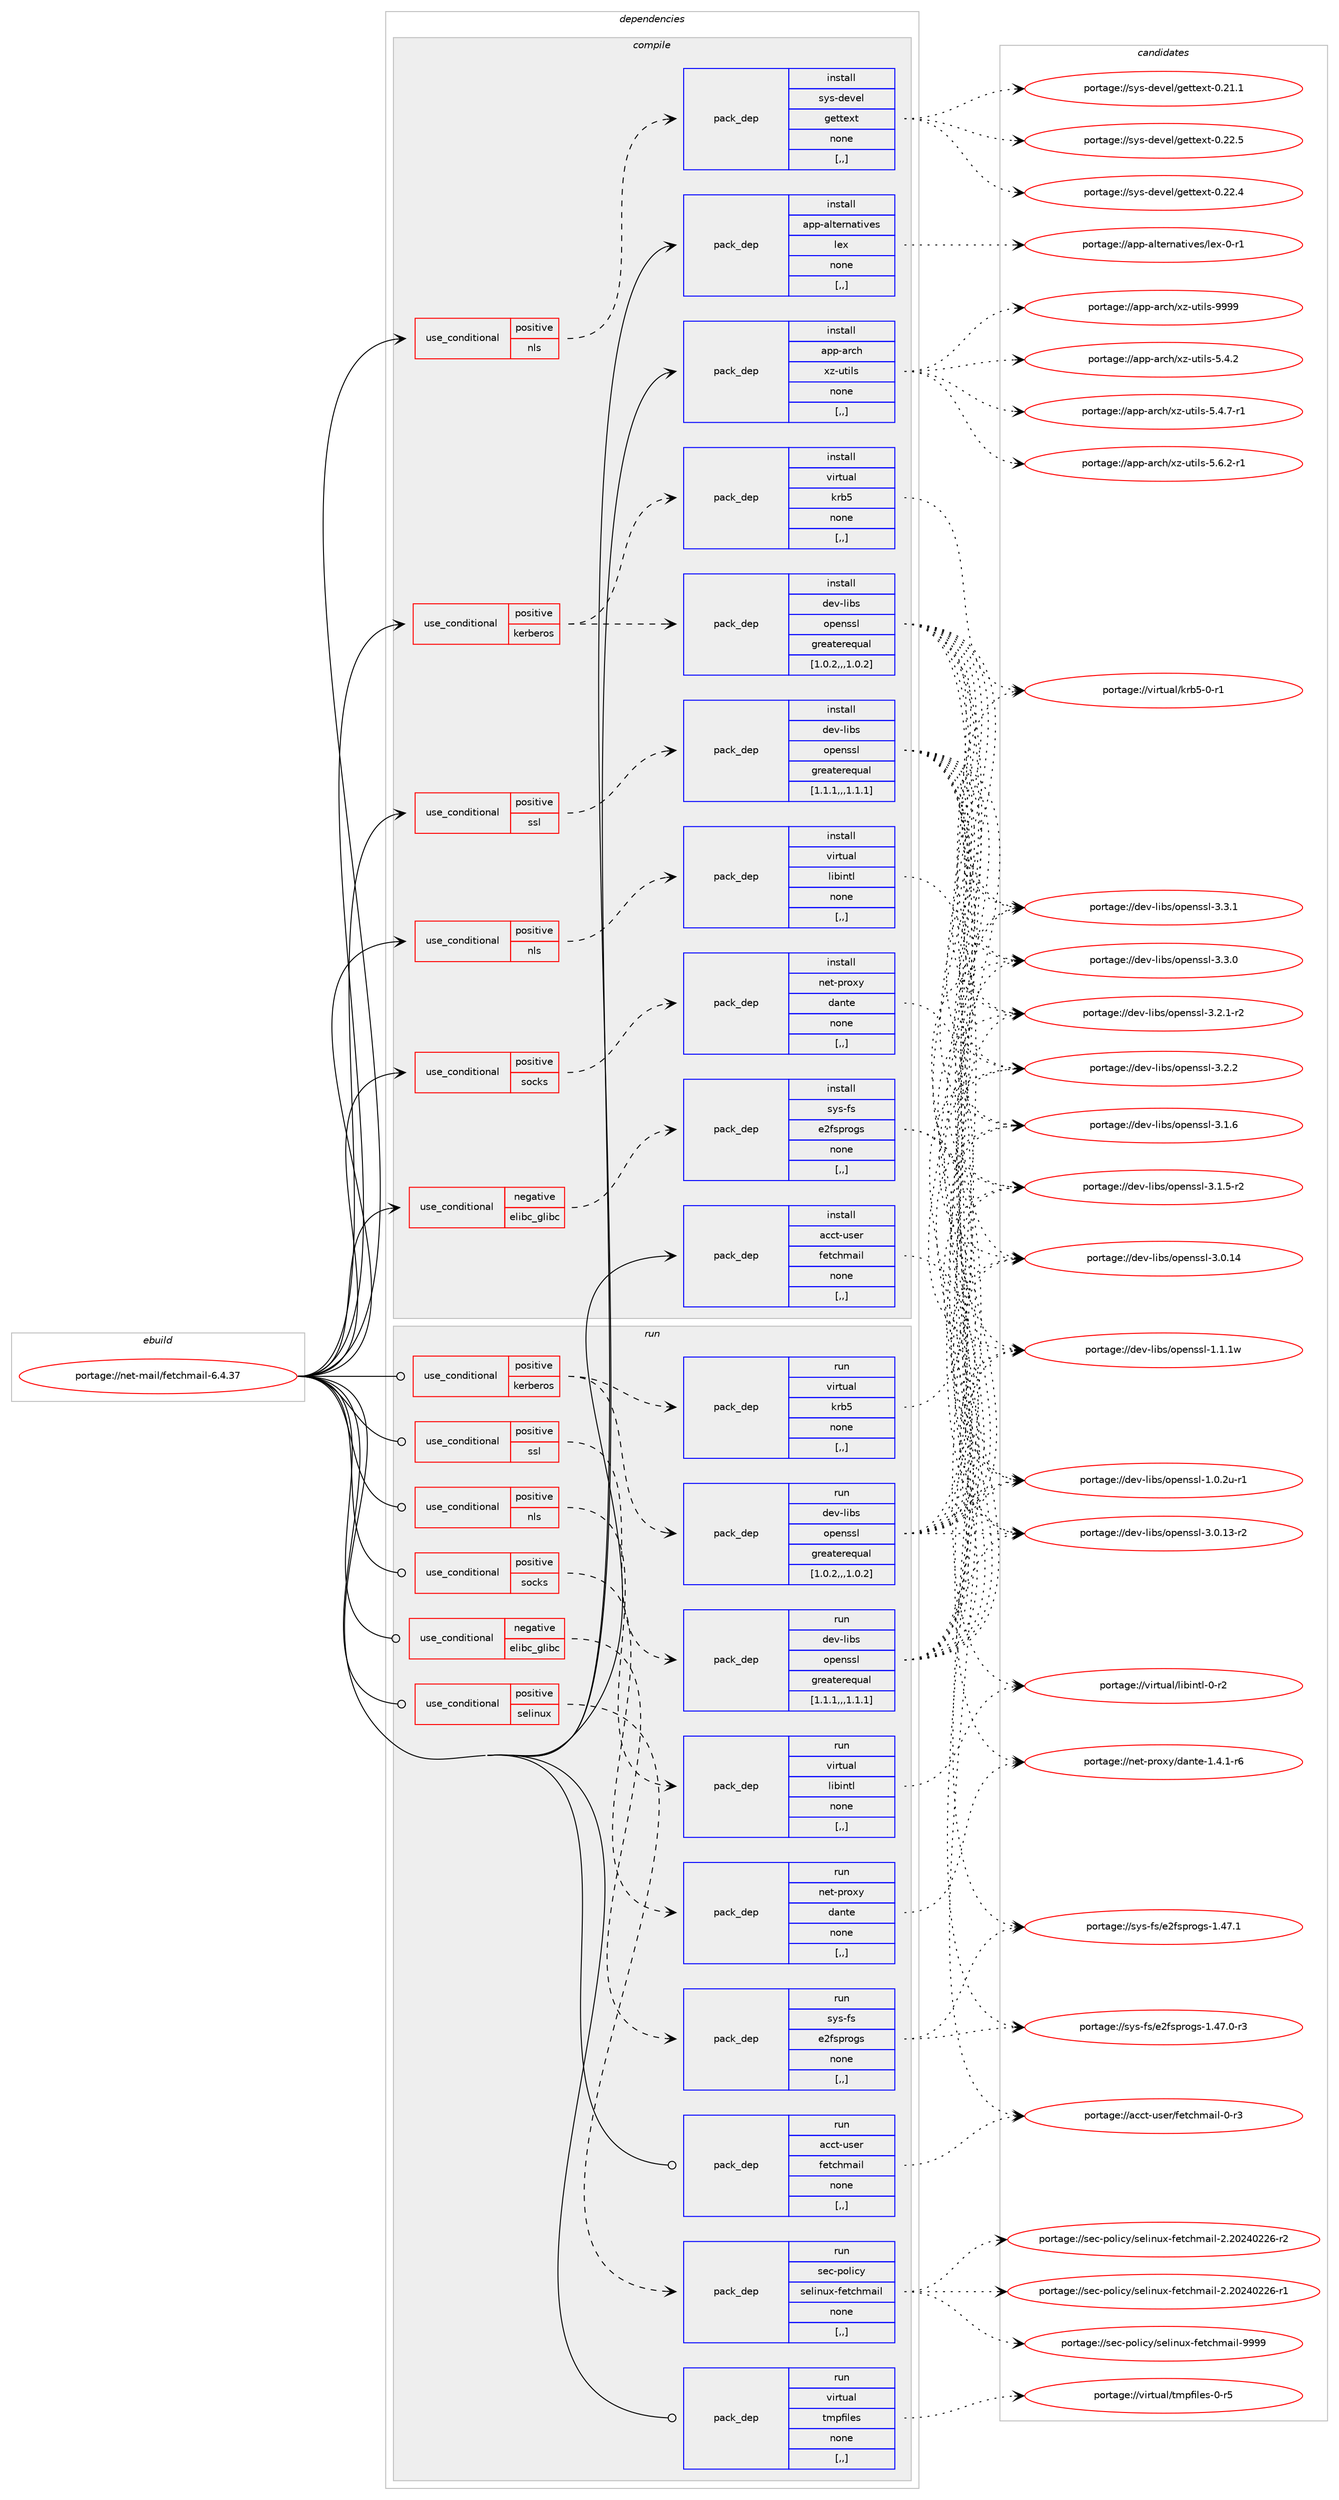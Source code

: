 digraph prolog {

# *************
# Graph options
# *************

newrank=true;
concentrate=true;
compound=true;
graph [rankdir=LR,fontname=Helvetica,fontsize=10,ranksep=1.5];#, ranksep=2.5, nodesep=0.2];
edge  [arrowhead=vee];
node  [fontname=Helvetica,fontsize=10];

# **********
# The ebuild
# **********

subgraph cluster_leftcol {
color=gray;
rank=same;
label=<<i>ebuild</i>>;
id [label="portage://net-mail/fetchmail-6.4.37", color=red, width=4, href="../net-mail/fetchmail-6.4.37.svg"];
}

# ****************
# The dependencies
# ****************

subgraph cluster_midcol {
color=gray;
label=<<i>dependencies</i>>;
subgraph cluster_compile {
fillcolor="#eeeeee";
style=filled;
label=<<i>compile</i>>;
subgraph cond94547 {
dependency361069 [label=<<TABLE BORDER="0" CELLBORDER="1" CELLSPACING="0" CELLPADDING="4"><TR><TD ROWSPAN="3" CELLPADDING="10">use_conditional</TD></TR><TR><TD>negative</TD></TR><TR><TD>elibc_glibc</TD></TR></TABLE>>, shape=none, color=red];
subgraph pack263861 {
dependency361070 [label=<<TABLE BORDER="0" CELLBORDER="1" CELLSPACING="0" CELLPADDING="4" WIDTH="220"><TR><TD ROWSPAN="6" CELLPADDING="30">pack_dep</TD></TR><TR><TD WIDTH="110">install</TD></TR><TR><TD>sys-fs</TD></TR><TR><TD>e2fsprogs</TD></TR><TR><TD>none</TD></TR><TR><TD>[,,]</TD></TR></TABLE>>, shape=none, color=blue];
}
dependency361069:e -> dependency361070:w [weight=20,style="dashed",arrowhead="vee"];
}
id:e -> dependency361069:w [weight=20,style="solid",arrowhead="vee"];
subgraph cond94548 {
dependency361071 [label=<<TABLE BORDER="0" CELLBORDER="1" CELLSPACING="0" CELLPADDING="4"><TR><TD ROWSPAN="3" CELLPADDING="10">use_conditional</TD></TR><TR><TD>positive</TD></TR><TR><TD>kerberos</TD></TR></TABLE>>, shape=none, color=red];
subgraph pack263862 {
dependency361072 [label=<<TABLE BORDER="0" CELLBORDER="1" CELLSPACING="0" CELLPADDING="4" WIDTH="220"><TR><TD ROWSPAN="6" CELLPADDING="30">pack_dep</TD></TR><TR><TD WIDTH="110">install</TD></TR><TR><TD>virtual</TD></TR><TR><TD>krb5</TD></TR><TR><TD>none</TD></TR><TR><TD>[,,]</TD></TR></TABLE>>, shape=none, color=blue];
}
dependency361071:e -> dependency361072:w [weight=20,style="dashed",arrowhead="vee"];
subgraph pack263863 {
dependency361073 [label=<<TABLE BORDER="0" CELLBORDER="1" CELLSPACING="0" CELLPADDING="4" WIDTH="220"><TR><TD ROWSPAN="6" CELLPADDING="30">pack_dep</TD></TR><TR><TD WIDTH="110">install</TD></TR><TR><TD>dev-libs</TD></TR><TR><TD>openssl</TD></TR><TR><TD>greaterequal</TD></TR><TR><TD>[1.0.2,,,1.0.2]</TD></TR></TABLE>>, shape=none, color=blue];
}
dependency361071:e -> dependency361073:w [weight=20,style="dashed",arrowhead="vee"];
}
id:e -> dependency361071:w [weight=20,style="solid",arrowhead="vee"];
subgraph cond94549 {
dependency361074 [label=<<TABLE BORDER="0" CELLBORDER="1" CELLSPACING="0" CELLPADDING="4"><TR><TD ROWSPAN="3" CELLPADDING="10">use_conditional</TD></TR><TR><TD>positive</TD></TR><TR><TD>nls</TD></TR></TABLE>>, shape=none, color=red];
subgraph pack263864 {
dependency361075 [label=<<TABLE BORDER="0" CELLBORDER="1" CELLSPACING="0" CELLPADDING="4" WIDTH="220"><TR><TD ROWSPAN="6" CELLPADDING="30">pack_dep</TD></TR><TR><TD WIDTH="110">install</TD></TR><TR><TD>sys-devel</TD></TR><TR><TD>gettext</TD></TR><TR><TD>none</TD></TR><TR><TD>[,,]</TD></TR></TABLE>>, shape=none, color=blue];
}
dependency361074:e -> dependency361075:w [weight=20,style="dashed",arrowhead="vee"];
}
id:e -> dependency361074:w [weight=20,style="solid",arrowhead="vee"];
subgraph cond94550 {
dependency361076 [label=<<TABLE BORDER="0" CELLBORDER="1" CELLSPACING="0" CELLPADDING="4"><TR><TD ROWSPAN="3" CELLPADDING="10">use_conditional</TD></TR><TR><TD>positive</TD></TR><TR><TD>nls</TD></TR></TABLE>>, shape=none, color=red];
subgraph pack263865 {
dependency361077 [label=<<TABLE BORDER="0" CELLBORDER="1" CELLSPACING="0" CELLPADDING="4" WIDTH="220"><TR><TD ROWSPAN="6" CELLPADDING="30">pack_dep</TD></TR><TR><TD WIDTH="110">install</TD></TR><TR><TD>virtual</TD></TR><TR><TD>libintl</TD></TR><TR><TD>none</TD></TR><TR><TD>[,,]</TD></TR></TABLE>>, shape=none, color=blue];
}
dependency361076:e -> dependency361077:w [weight=20,style="dashed",arrowhead="vee"];
}
id:e -> dependency361076:w [weight=20,style="solid",arrowhead="vee"];
subgraph cond94551 {
dependency361078 [label=<<TABLE BORDER="0" CELLBORDER="1" CELLSPACING="0" CELLPADDING="4"><TR><TD ROWSPAN="3" CELLPADDING="10">use_conditional</TD></TR><TR><TD>positive</TD></TR><TR><TD>socks</TD></TR></TABLE>>, shape=none, color=red];
subgraph pack263866 {
dependency361079 [label=<<TABLE BORDER="0" CELLBORDER="1" CELLSPACING="0" CELLPADDING="4" WIDTH="220"><TR><TD ROWSPAN="6" CELLPADDING="30">pack_dep</TD></TR><TR><TD WIDTH="110">install</TD></TR><TR><TD>net-proxy</TD></TR><TR><TD>dante</TD></TR><TR><TD>none</TD></TR><TR><TD>[,,]</TD></TR></TABLE>>, shape=none, color=blue];
}
dependency361078:e -> dependency361079:w [weight=20,style="dashed",arrowhead="vee"];
}
id:e -> dependency361078:w [weight=20,style="solid",arrowhead="vee"];
subgraph cond94552 {
dependency361080 [label=<<TABLE BORDER="0" CELLBORDER="1" CELLSPACING="0" CELLPADDING="4"><TR><TD ROWSPAN="3" CELLPADDING="10">use_conditional</TD></TR><TR><TD>positive</TD></TR><TR><TD>ssl</TD></TR></TABLE>>, shape=none, color=red];
subgraph pack263867 {
dependency361081 [label=<<TABLE BORDER="0" CELLBORDER="1" CELLSPACING="0" CELLPADDING="4" WIDTH="220"><TR><TD ROWSPAN="6" CELLPADDING="30">pack_dep</TD></TR><TR><TD WIDTH="110">install</TD></TR><TR><TD>dev-libs</TD></TR><TR><TD>openssl</TD></TR><TR><TD>greaterequal</TD></TR><TR><TD>[1.1.1,,,1.1.1]</TD></TR></TABLE>>, shape=none, color=blue];
}
dependency361080:e -> dependency361081:w [weight=20,style="dashed",arrowhead="vee"];
}
id:e -> dependency361080:w [weight=20,style="solid",arrowhead="vee"];
subgraph pack263868 {
dependency361082 [label=<<TABLE BORDER="0" CELLBORDER="1" CELLSPACING="0" CELLPADDING="4" WIDTH="220"><TR><TD ROWSPAN="6" CELLPADDING="30">pack_dep</TD></TR><TR><TD WIDTH="110">install</TD></TR><TR><TD>acct-user</TD></TR><TR><TD>fetchmail</TD></TR><TR><TD>none</TD></TR><TR><TD>[,,]</TD></TR></TABLE>>, shape=none, color=blue];
}
id:e -> dependency361082:w [weight=20,style="solid",arrowhead="vee"];
subgraph pack263869 {
dependency361083 [label=<<TABLE BORDER="0" CELLBORDER="1" CELLSPACING="0" CELLPADDING="4" WIDTH="220"><TR><TD ROWSPAN="6" CELLPADDING="30">pack_dep</TD></TR><TR><TD WIDTH="110">install</TD></TR><TR><TD>app-alternatives</TD></TR><TR><TD>lex</TD></TR><TR><TD>none</TD></TR><TR><TD>[,,]</TD></TR></TABLE>>, shape=none, color=blue];
}
id:e -> dependency361083:w [weight=20,style="solid",arrowhead="vee"];
subgraph pack263870 {
dependency361084 [label=<<TABLE BORDER="0" CELLBORDER="1" CELLSPACING="0" CELLPADDING="4" WIDTH="220"><TR><TD ROWSPAN="6" CELLPADDING="30">pack_dep</TD></TR><TR><TD WIDTH="110">install</TD></TR><TR><TD>app-arch</TD></TR><TR><TD>xz-utils</TD></TR><TR><TD>none</TD></TR><TR><TD>[,,]</TD></TR></TABLE>>, shape=none, color=blue];
}
id:e -> dependency361084:w [weight=20,style="solid",arrowhead="vee"];
}
subgraph cluster_compileandrun {
fillcolor="#eeeeee";
style=filled;
label=<<i>compile and run</i>>;
}
subgraph cluster_run {
fillcolor="#eeeeee";
style=filled;
label=<<i>run</i>>;
subgraph cond94553 {
dependency361085 [label=<<TABLE BORDER="0" CELLBORDER="1" CELLSPACING="0" CELLPADDING="4"><TR><TD ROWSPAN="3" CELLPADDING="10">use_conditional</TD></TR><TR><TD>negative</TD></TR><TR><TD>elibc_glibc</TD></TR></TABLE>>, shape=none, color=red];
subgraph pack263871 {
dependency361086 [label=<<TABLE BORDER="0" CELLBORDER="1" CELLSPACING="0" CELLPADDING="4" WIDTH="220"><TR><TD ROWSPAN="6" CELLPADDING="30">pack_dep</TD></TR><TR><TD WIDTH="110">run</TD></TR><TR><TD>sys-fs</TD></TR><TR><TD>e2fsprogs</TD></TR><TR><TD>none</TD></TR><TR><TD>[,,]</TD></TR></TABLE>>, shape=none, color=blue];
}
dependency361085:e -> dependency361086:w [weight=20,style="dashed",arrowhead="vee"];
}
id:e -> dependency361085:w [weight=20,style="solid",arrowhead="odot"];
subgraph cond94554 {
dependency361087 [label=<<TABLE BORDER="0" CELLBORDER="1" CELLSPACING="0" CELLPADDING="4"><TR><TD ROWSPAN="3" CELLPADDING="10">use_conditional</TD></TR><TR><TD>positive</TD></TR><TR><TD>kerberos</TD></TR></TABLE>>, shape=none, color=red];
subgraph pack263872 {
dependency361088 [label=<<TABLE BORDER="0" CELLBORDER="1" CELLSPACING="0" CELLPADDING="4" WIDTH="220"><TR><TD ROWSPAN="6" CELLPADDING="30">pack_dep</TD></TR><TR><TD WIDTH="110">run</TD></TR><TR><TD>virtual</TD></TR><TR><TD>krb5</TD></TR><TR><TD>none</TD></TR><TR><TD>[,,]</TD></TR></TABLE>>, shape=none, color=blue];
}
dependency361087:e -> dependency361088:w [weight=20,style="dashed",arrowhead="vee"];
subgraph pack263873 {
dependency361089 [label=<<TABLE BORDER="0" CELLBORDER="1" CELLSPACING="0" CELLPADDING="4" WIDTH="220"><TR><TD ROWSPAN="6" CELLPADDING="30">pack_dep</TD></TR><TR><TD WIDTH="110">run</TD></TR><TR><TD>dev-libs</TD></TR><TR><TD>openssl</TD></TR><TR><TD>greaterequal</TD></TR><TR><TD>[1.0.2,,,1.0.2]</TD></TR></TABLE>>, shape=none, color=blue];
}
dependency361087:e -> dependency361089:w [weight=20,style="dashed",arrowhead="vee"];
}
id:e -> dependency361087:w [weight=20,style="solid",arrowhead="odot"];
subgraph cond94555 {
dependency361090 [label=<<TABLE BORDER="0" CELLBORDER="1" CELLSPACING="0" CELLPADDING="4"><TR><TD ROWSPAN="3" CELLPADDING="10">use_conditional</TD></TR><TR><TD>positive</TD></TR><TR><TD>nls</TD></TR></TABLE>>, shape=none, color=red];
subgraph pack263874 {
dependency361091 [label=<<TABLE BORDER="0" CELLBORDER="1" CELLSPACING="0" CELLPADDING="4" WIDTH="220"><TR><TD ROWSPAN="6" CELLPADDING="30">pack_dep</TD></TR><TR><TD WIDTH="110">run</TD></TR><TR><TD>virtual</TD></TR><TR><TD>libintl</TD></TR><TR><TD>none</TD></TR><TR><TD>[,,]</TD></TR></TABLE>>, shape=none, color=blue];
}
dependency361090:e -> dependency361091:w [weight=20,style="dashed",arrowhead="vee"];
}
id:e -> dependency361090:w [weight=20,style="solid",arrowhead="odot"];
subgraph cond94556 {
dependency361092 [label=<<TABLE BORDER="0" CELLBORDER="1" CELLSPACING="0" CELLPADDING="4"><TR><TD ROWSPAN="3" CELLPADDING="10">use_conditional</TD></TR><TR><TD>positive</TD></TR><TR><TD>selinux</TD></TR></TABLE>>, shape=none, color=red];
subgraph pack263875 {
dependency361093 [label=<<TABLE BORDER="0" CELLBORDER="1" CELLSPACING="0" CELLPADDING="4" WIDTH="220"><TR><TD ROWSPAN="6" CELLPADDING="30">pack_dep</TD></TR><TR><TD WIDTH="110">run</TD></TR><TR><TD>sec-policy</TD></TR><TR><TD>selinux-fetchmail</TD></TR><TR><TD>none</TD></TR><TR><TD>[,,]</TD></TR></TABLE>>, shape=none, color=blue];
}
dependency361092:e -> dependency361093:w [weight=20,style="dashed",arrowhead="vee"];
}
id:e -> dependency361092:w [weight=20,style="solid",arrowhead="odot"];
subgraph cond94557 {
dependency361094 [label=<<TABLE BORDER="0" CELLBORDER="1" CELLSPACING="0" CELLPADDING="4"><TR><TD ROWSPAN="3" CELLPADDING="10">use_conditional</TD></TR><TR><TD>positive</TD></TR><TR><TD>socks</TD></TR></TABLE>>, shape=none, color=red];
subgraph pack263876 {
dependency361095 [label=<<TABLE BORDER="0" CELLBORDER="1" CELLSPACING="0" CELLPADDING="4" WIDTH="220"><TR><TD ROWSPAN="6" CELLPADDING="30">pack_dep</TD></TR><TR><TD WIDTH="110">run</TD></TR><TR><TD>net-proxy</TD></TR><TR><TD>dante</TD></TR><TR><TD>none</TD></TR><TR><TD>[,,]</TD></TR></TABLE>>, shape=none, color=blue];
}
dependency361094:e -> dependency361095:w [weight=20,style="dashed",arrowhead="vee"];
}
id:e -> dependency361094:w [weight=20,style="solid",arrowhead="odot"];
subgraph cond94558 {
dependency361096 [label=<<TABLE BORDER="0" CELLBORDER="1" CELLSPACING="0" CELLPADDING="4"><TR><TD ROWSPAN="3" CELLPADDING="10">use_conditional</TD></TR><TR><TD>positive</TD></TR><TR><TD>ssl</TD></TR></TABLE>>, shape=none, color=red];
subgraph pack263877 {
dependency361097 [label=<<TABLE BORDER="0" CELLBORDER="1" CELLSPACING="0" CELLPADDING="4" WIDTH="220"><TR><TD ROWSPAN="6" CELLPADDING="30">pack_dep</TD></TR><TR><TD WIDTH="110">run</TD></TR><TR><TD>dev-libs</TD></TR><TR><TD>openssl</TD></TR><TR><TD>greaterequal</TD></TR><TR><TD>[1.1.1,,,1.1.1]</TD></TR></TABLE>>, shape=none, color=blue];
}
dependency361096:e -> dependency361097:w [weight=20,style="dashed",arrowhead="vee"];
}
id:e -> dependency361096:w [weight=20,style="solid",arrowhead="odot"];
subgraph pack263878 {
dependency361098 [label=<<TABLE BORDER="0" CELLBORDER="1" CELLSPACING="0" CELLPADDING="4" WIDTH="220"><TR><TD ROWSPAN="6" CELLPADDING="30">pack_dep</TD></TR><TR><TD WIDTH="110">run</TD></TR><TR><TD>acct-user</TD></TR><TR><TD>fetchmail</TD></TR><TR><TD>none</TD></TR><TR><TD>[,,]</TD></TR></TABLE>>, shape=none, color=blue];
}
id:e -> dependency361098:w [weight=20,style="solid",arrowhead="odot"];
subgraph pack263879 {
dependency361099 [label=<<TABLE BORDER="0" CELLBORDER="1" CELLSPACING="0" CELLPADDING="4" WIDTH="220"><TR><TD ROWSPAN="6" CELLPADDING="30">pack_dep</TD></TR><TR><TD WIDTH="110">run</TD></TR><TR><TD>virtual</TD></TR><TR><TD>tmpfiles</TD></TR><TR><TD>none</TD></TR><TR><TD>[,,]</TD></TR></TABLE>>, shape=none, color=blue];
}
id:e -> dependency361099:w [weight=20,style="solid",arrowhead="odot"];
}
}

# **************
# The candidates
# **************

subgraph cluster_choices {
rank=same;
color=gray;
label=<<i>candidates</i>>;

subgraph choice263861 {
color=black;
nodesep=1;
choice11512111545102115471015010211511211411110311545494652554649 [label="portage://sys-fs/e2fsprogs-1.47.1", color=red, width=4,href="../sys-fs/e2fsprogs-1.47.1.svg"];
choice115121115451021154710150102115112114111103115454946525546484511451 [label="portage://sys-fs/e2fsprogs-1.47.0-r3", color=red, width=4,href="../sys-fs/e2fsprogs-1.47.0-r3.svg"];
dependency361070:e -> choice11512111545102115471015010211511211411110311545494652554649:w [style=dotted,weight="100"];
dependency361070:e -> choice115121115451021154710150102115112114111103115454946525546484511451:w [style=dotted,weight="100"];
}
subgraph choice263862 {
color=black;
nodesep=1;
choice1181051141161179710847107114985345484511449 [label="portage://virtual/krb5-0-r1", color=red, width=4,href="../virtual/krb5-0-r1.svg"];
dependency361072:e -> choice1181051141161179710847107114985345484511449:w [style=dotted,weight="100"];
}
subgraph choice263863 {
color=black;
nodesep=1;
choice100101118451081059811547111112101110115115108455146514649 [label="portage://dev-libs/openssl-3.3.1", color=red, width=4,href="../dev-libs/openssl-3.3.1.svg"];
choice100101118451081059811547111112101110115115108455146514648 [label="portage://dev-libs/openssl-3.3.0", color=red, width=4,href="../dev-libs/openssl-3.3.0.svg"];
choice100101118451081059811547111112101110115115108455146504650 [label="portage://dev-libs/openssl-3.2.2", color=red, width=4,href="../dev-libs/openssl-3.2.2.svg"];
choice1001011184510810598115471111121011101151151084551465046494511450 [label="portage://dev-libs/openssl-3.2.1-r2", color=red, width=4,href="../dev-libs/openssl-3.2.1-r2.svg"];
choice100101118451081059811547111112101110115115108455146494654 [label="portage://dev-libs/openssl-3.1.6", color=red, width=4,href="../dev-libs/openssl-3.1.6.svg"];
choice1001011184510810598115471111121011101151151084551464946534511450 [label="portage://dev-libs/openssl-3.1.5-r2", color=red, width=4,href="../dev-libs/openssl-3.1.5-r2.svg"];
choice10010111845108105981154711111210111011511510845514648464952 [label="portage://dev-libs/openssl-3.0.14", color=red, width=4,href="../dev-libs/openssl-3.0.14.svg"];
choice100101118451081059811547111112101110115115108455146484649514511450 [label="portage://dev-libs/openssl-3.0.13-r2", color=red, width=4,href="../dev-libs/openssl-3.0.13-r2.svg"];
choice100101118451081059811547111112101110115115108454946494649119 [label="portage://dev-libs/openssl-1.1.1w", color=red, width=4,href="../dev-libs/openssl-1.1.1w.svg"];
choice1001011184510810598115471111121011101151151084549464846501174511449 [label="portage://dev-libs/openssl-1.0.2u-r1", color=red, width=4,href="../dev-libs/openssl-1.0.2u-r1.svg"];
dependency361073:e -> choice100101118451081059811547111112101110115115108455146514649:w [style=dotted,weight="100"];
dependency361073:e -> choice100101118451081059811547111112101110115115108455146514648:w [style=dotted,weight="100"];
dependency361073:e -> choice100101118451081059811547111112101110115115108455146504650:w [style=dotted,weight="100"];
dependency361073:e -> choice1001011184510810598115471111121011101151151084551465046494511450:w [style=dotted,weight="100"];
dependency361073:e -> choice100101118451081059811547111112101110115115108455146494654:w [style=dotted,weight="100"];
dependency361073:e -> choice1001011184510810598115471111121011101151151084551464946534511450:w [style=dotted,weight="100"];
dependency361073:e -> choice10010111845108105981154711111210111011511510845514648464952:w [style=dotted,weight="100"];
dependency361073:e -> choice100101118451081059811547111112101110115115108455146484649514511450:w [style=dotted,weight="100"];
dependency361073:e -> choice100101118451081059811547111112101110115115108454946494649119:w [style=dotted,weight="100"];
dependency361073:e -> choice1001011184510810598115471111121011101151151084549464846501174511449:w [style=dotted,weight="100"];
}
subgraph choice263864 {
color=black;
nodesep=1;
choice115121115451001011181011084710310111611610112011645484650504653 [label="portage://sys-devel/gettext-0.22.5", color=red, width=4,href="../sys-devel/gettext-0.22.5.svg"];
choice115121115451001011181011084710310111611610112011645484650504652 [label="portage://sys-devel/gettext-0.22.4", color=red, width=4,href="../sys-devel/gettext-0.22.4.svg"];
choice115121115451001011181011084710310111611610112011645484650494649 [label="portage://sys-devel/gettext-0.21.1", color=red, width=4,href="../sys-devel/gettext-0.21.1.svg"];
dependency361075:e -> choice115121115451001011181011084710310111611610112011645484650504653:w [style=dotted,weight="100"];
dependency361075:e -> choice115121115451001011181011084710310111611610112011645484650504652:w [style=dotted,weight="100"];
dependency361075:e -> choice115121115451001011181011084710310111611610112011645484650494649:w [style=dotted,weight="100"];
}
subgraph choice263865 {
color=black;
nodesep=1;
choice11810511411611797108471081059810511011610845484511450 [label="portage://virtual/libintl-0-r2", color=red, width=4,href="../virtual/libintl-0-r2.svg"];
dependency361077:e -> choice11810511411611797108471081059810511011610845484511450:w [style=dotted,weight="100"];
}
subgraph choice263866 {
color=black;
nodesep=1;
choice1101011164511211411112012147100971101161014549465246494511454 [label="portage://net-proxy/dante-1.4.1-r6", color=red, width=4,href="../net-proxy/dante-1.4.1-r6.svg"];
dependency361079:e -> choice1101011164511211411112012147100971101161014549465246494511454:w [style=dotted,weight="100"];
}
subgraph choice263867 {
color=black;
nodesep=1;
choice100101118451081059811547111112101110115115108455146514649 [label="portage://dev-libs/openssl-3.3.1", color=red, width=4,href="../dev-libs/openssl-3.3.1.svg"];
choice100101118451081059811547111112101110115115108455146514648 [label="portage://dev-libs/openssl-3.3.0", color=red, width=4,href="../dev-libs/openssl-3.3.0.svg"];
choice100101118451081059811547111112101110115115108455146504650 [label="portage://dev-libs/openssl-3.2.2", color=red, width=4,href="../dev-libs/openssl-3.2.2.svg"];
choice1001011184510810598115471111121011101151151084551465046494511450 [label="portage://dev-libs/openssl-3.2.1-r2", color=red, width=4,href="../dev-libs/openssl-3.2.1-r2.svg"];
choice100101118451081059811547111112101110115115108455146494654 [label="portage://dev-libs/openssl-3.1.6", color=red, width=4,href="../dev-libs/openssl-3.1.6.svg"];
choice1001011184510810598115471111121011101151151084551464946534511450 [label="portage://dev-libs/openssl-3.1.5-r2", color=red, width=4,href="../dev-libs/openssl-3.1.5-r2.svg"];
choice10010111845108105981154711111210111011511510845514648464952 [label="portage://dev-libs/openssl-3.0.14", color=red, width=4,href="../dev-libs/openssl-3.0.14.svg"];
choice100101118451081059811547111112101110115115108455146484649514511450 [label="portage://dev-libs/openssl-3.0.13-r2", color=red, width=4,href="../dev-libs/openssl-3.0.13-r2.svg"];
choice100101118451081059811547111112101110115115108454946494649119 [label="portage://dev-libs/openssl-1.1.1w", color=red, width=4,href="../dev-libs/openssl-1.1.1w.svg"];
choice1001011184510810598115471111121011101151151084549464846501174511449 [label="portage://dev-libs/openssl-1.0.2u-r1", color=red, width=4,href="../dev-libs/openssl-1.0.2u-r1.svg"];
dependency361081:e -> choice100101118451081059811547111112101110115115108455146514649:w [style=dotted,weight="100"];
dependency361081:e -> choice100101118451081059811547111112101110115115108455146514648:w [style=dotted,weight="100"];
dependency361081:e -> choice100101118451081059811547111112101110115115108455146504650:w [style=dotted,weight="100"];
dependency361081:e -> choice1001011184510810598115471111121011101151151084551465046494511450:w [style=dotted,weight="100"];
dependency361081:e -> choice100101118451081059811547111112101110115115108455146494654:w [style=dotted,weight="100"];
dependency361081:e -> choice1001011184510810598115471111121011101151151084551464946534511450:w [style=dotted,weight="100"];
dependency361081:e -> choice10010111845108105981154711111210111011511510845514648464952:w [style=dotted,weight="100"];
dependency361081:e -> choice100101118451081059811547111112101110115115108455146484649514511450:w [style=dotted,weight="100"];
dependency361081:e -> choice100101118451081059811547111112101110115115108454946494649119:w [style=dotted,weight="100"];
dependency361081:e -> choice1001011184510810598115471111121011101151151084549464846501174511449:w [style=dotted,weight="100"];
}
subgraph choice263868 {
color=black;
nodesep=1;
choice9799991164511711510111447102101116991041099710510845484511451 [label="portage://acct-user/fetchmail-0-r3", color=red, width=4,href="../acct-user/fetchmail-0-r3.svg"];
dependency361082:e -> choice9799991164511711510111447102101116991041099710510845484511451:w [style=dotted,weight="100"];
}
subgraph choice263869 {
color=black;
nodesep=1;
choice971121124597108116101114110971161051181011154710810112045484511449 [label="portage://app-alternatives/lex-0-r1", color=red, width=4,href="../app-alternatives/lex-0-r1.svg"];
dependency361083:e -> choice971121124597108116101114110971161051181011154710810112045484511449:w [style=dotted,weight="100"];
}
subgraph choice263870 {
color=black;
nodesep=1;
choice9711211245971149910447120122451171161051081154557575757 [label="portage://app-arch/xz-utils-9999", color=red, width=4,href="../app-arch/xz-utils-9999.svg"];
choice9711211245971149910447120122451171161051081154553465446504511449 [label="portage://app-arch/xz-utils-5.6.2-r1", color=red, width=4,href="../app-arch/xz-utils-5.6.2-r1.svg"];
choice9711211245971149910447120122451171161051081154553465246554511449 [label="portage://app-arch/xz-utils-5.4.7-r1", color=red, width=4,href="../app-arch/xz-utils-5.4.7-r1.svg"];
choice971121124597114991044712012245117116105108115455346524650 [label="portage://app-arch/xz-utils-5.4.2", color=red, width=4,href="../app-arch/xz-utils-5.4.2.svg"];
dependency361084:e -> choice9711211245971149910447120122451171161051081154557575757:w [style=dotted,weight="100"];
dependency361084:e -> choice9711211245971149910447120122451171161051081154553465446504511449:w [style=dotted,weight="100"];
dependency361084:e -> choice9711211245971149910447120122451171161051081154553465246554511449:w [style=dotted,weight="100"];
dependency361084:e -> choice971121124597114991044712012245117116105108115455346524650:w [style=dotted,weight="100"];
}
subgraph choice263871 {
color=black;
nodesep=1;
choice11512111545102115471015010211511211411110311545494652554649 [label="portage://sys-fs/e2fsprogs-1.47.1", color=red, width=4,href="../sys-fs/e2fsprogs-1.47.1.svg"];
choice115121115451021154710150102115112114111103115454946525546484511451 [label="portage://sys-fs/e2fsprogs-1.47.0-r3", color=red, width=4,href="../sys-fs/e2fsprogs-1.47.0-r3.svg"];
dependency361086:e -> choice11512111545102115471015010211511211411110311545494652554649:w [style=dotted,weight="100"];
dependency361086:e -> choice115121115451021154710150102115112114111103115454946525546484511451:w [style=dotted,weight="100"];
}
subgraph choice263872 {
color=black;
nodesep=1;
choice1181051141161179710847107114985345484511449 [label="portage://virtual/krb5-0-r1", color=red, width=4,href="../virtual/krb5-0-r1.svg"];
dependency361088:e -> choice1181051141161179710847107114985345484511449:w [style=dotted,weight="100"];
}
subgraph choice263873 {
color=black;
nodesep=1;
choice100101118451081059811547111112101110115115108455146514649 [label="portage://dev-libs/openssl-3.3.1", color=red, width=4,href="../dev-libs/openssl-3.3.1.svg"];
choice100101118451081059811547111112101110115115108455146514648 [label="portage://dev-libs/openssl-3.3.0", color=red, width=4,href="../dev-libs/openssl-3.3.0.svg"];
choice100101118451081059811547111112101110115115108455146504650 [label="portage://dev-libs/openssl-3.2.2", color=red, width=4,href="../dev-libs/openssl-3.2.2.svg"];
choice1001011184510810598115471111121011101151151084551465046494511450 [label="portage://dev-libs/openssl-3.2.1-r2", color=red, width=4,href="../dev-libs/openssl-3.2.1-r2.svg"];
choice100101118451081059811547111112101110115115108455146494654 [label="portage://dev-libs/openssl-3.1.6", color=red, width=4,href="../dev-libs/openssl-3.1.6.svg"];
choice1001011184510810598115471111121011101151151084551464946534511450 [label="portage://dev-libs/openssl-3.1.5-r2", color=red, width=4,href="../dev-libs/openssl-3.1.5-r2.svg"];
choice10010111845108105981154711111210111011511510845514648464952 [label="portage://dev-libs/openssl-3.0.14", color=red, width=4,href="../dev-libs/openssl-3.0.14.svg"];
choice100101118451081059811547111112101110115115108455146484649514511450 [label="portage://dev-libs/openssl-3.0.13-r2", color=red, width=4,href="../dev-libs/openssl-3.0.13-r2.svg"];
choice100101118451081059811547111112101110115115108454946494649119 [label="portage://dev-libs/openssl-1.1.1w", color=red, width=4,href="../dev-libs/openssl-1.1.1w.svg"];
choice1001011184510810598115471111121011101151151084549464846501174511449 [label="portage://dev-libs/openssl-1.0.2u-r1", color=red, width=4,href="../dev-libs/openssl-1.0.2u-r1.svg"];
dependency361089:e -> choice100101118451081059811547111112101110115115108455146514649:w [style=dotted,weight="100"];
dependency361089:e -> choice100101118451081059811547111112101110115115108455146514648:w [style=dotted,weight="100"];
dependency361089:e -> choice100101118451081059811547111112101110115115108455146504650:w [style=dotted,weight="100"];
dependency361089:e -> choice1001011184510810598115471111121011101151151084551465046494511450:w [style=dotted,weight="100"];
dependency361089:e -> choice100101118451081059811547111112101110115115108455146494654:w [style=dotted,weight="100"];
dependency361089:e -> choice1001011184510810598115471111121011101151151084551464946534511450:w [style=dotted,weight="100"];
dependency361089:e -> choice10010111845108105981154711111210111011511510845514648464952:w [style=dotted,weight="100"];
dependency361089:e -> choice100101118451081059811547111112101110115115108455146484649514511450:w [style=dotted,weight="100"];
dependency361089:e -> choice100101118451081059811547111112101110115115108454946494649119:w [style=dotted,weight="100"];
dependency361089:e -> choice1001011184510810598115471111121011101151151084549464846501174511449:w [style=dotted,weight="100"];
}
subgraph choice263874 {
color=black;
nodesep=1;
choice11810511411611797108471081059810511011610845484511450 [label="portage://virtual/libintl-0-r2", color=red, width=4,href="../virtual/libintl-0-r2.svg"];
dependency361091:e -> choice11810511411611797108471081059810511011610845484511450:w [style=dotted,weight="100"];
}
subgraph choice263875 {
color=black;
nodesep=1;
choice115101994511211110810599121471151011081051101171204510210111699104109971051084557575757 [label="portage://sec-policy/selinux-fetchmail-9999", color=red, width=4,href="../sec-policy/selinux-fetchmail-9999.svg"];
choice1151019945112111108105991214711510110810511011712045102101116991041099710510845504650485052485050544511450 [label="portage://sec-policy/selinux-fetchmail-2.20240226-r2", color=red, width=4,href="../sec-policy/selinux-fetchmail-2.20240226-r2.svg"];
choice1151019945112111108105991214711510110810511011712045102101116991041099710510845504650485052485050544511449 [label="portage://sec-policy/selinux-fetchmail-2.20240226-r1", color=red, width=4,href="../sec-policy/selinux-fetchmail-2.20240226-r1.svg"];
dependency361093:e -> choice115101994511211110810599121471151011081051101171204510210111699104109971051084557575757:w [style=dotted,weight="100"];
dependency361093:e -> choice1151019945112111108105991214711510110810511011712045102101116991041099710510845504650485052485050544511450:w [style=dotted,weight="100"];
dependency361093:e -> choice1151019945112111108105991214711510110810511011712045102101116991041099710510845504650485052485050544511449:w [style=dotted,weight="100"];
}
subgraph choice263876 {
color=black;
nodesep=1;
choice1101011164511211411112012147100971101161014549465246494511454 [label="portage://net-proxy/dante-1.4.1-r6", color=red, width=4,href="../net-proxy/dante-1.4.1-r6.svg"];
dependency361095:e -> choice1101011164511211411112012147100971101161014549465246494511454:w [style=dotted,weight="100"];
}
subgraph choice263877 {
color=black;
nodesep=1;
choice100101118451081059811547111112101110115115108455146514649 [label="portage://dev-libs/openssl-3.3.1", color=red, width=4,href="../dev-libs/openssl-3.3.1.svg"];
choice100101118451081059811547111112101110115115108455146514648 [label="portage://dev-libs/openssl-3.3.0", color=red, width=4,href="../dev-libs/openssl-3.3.0.svg"];
choice100101118451081059811547111112101110115115108455146504650 [label="portage://dev-libs/openssl-3.2.2", color=red, width=4,href="../dev-libs/openssl-3.2.2.svg"];
choice1001011184510810598115471111121011101151151084551465046494511450 [label="portage://dev-libs/openssl-3.2.1-r2", color=red, width=4,href="../dev-libs/openssl-3.2.1-r2.svg"];
choice100101118451081059811547111112101110115115108455146494654 [label="portage://dev-libs/openssl-3.1.6", color=red, width=4,href="../dev-libs/openssl-3.1.6.svg"];
choice1001011184510810598115471111121011101151151084551464946534511450 [label="portage://dev-libs/openssl-3.1.5-r2", color=red, width=4,href="../dev-libs/openssl-3.1.5-r2.svg"];
choice10010111845108105981154711111210111011511510845514648464952 [label="portage://dev-libs/openssl-3.0.14", color=red, width=4,href="../dev-libs/openssl-3.0.14.svg"];
choice100101118451081059811547111112101110115115108455146484649514511450 [label="portage://dev-libs/openssl-3.0.13-r2", color=red, width=4,href="../dev-libs/openssl-3.0.13-r2.svg"];
choice100101118451081059811547111112101110115115108454946494649119 [label="portage://dev-libs/openssl-1.1.1w", color=red, width=4,href="../dev-libs/openssl-1.1.1w.svg"];
choice1001011184510810598115471111121011101151151084549464846501174511449 [label="portage://dev-libs/openssl-1.0.2u-r1", color=red, width=4,href="../dev-libs/openssl-1.0.2u-r1.svg"];
dependency361097:e -> choice100101118451081059811547111112101110115115108455146514649:w [style=dotted,weight="100"];
dependency361097:e -> choice100101118451081059811547111112101110115115108455146514648:w [style=dotted,weight="100"];
dependency361097:e -> choice100101118451081059811547111112101110115115108455146504650:w [style=dotted,weight="100"];
dependency361097:e -> choice1001011184510810598115471111121011101151151084551465046494511450:w [style=dotted,weight="100"];
dependency361097:e -> choice100101118451081059811547111112101110115115108455146494654:w [style=dotted,weight="100"];
dependency361097:e -> choice1001011184510810598115471111121011101151151084551464946534511450:w [style=dotted,weight="100"];
dependency361097:e -> choice10010111845108105981154711111210111011511510845514648464952:w [style=dotted,weight="100"];
dependency361097:e -> choice100101118451081059811547111112101110115115108455146484649514511450:w [style=dotted,weight="100"];
dependency361097:e -> choice100101118451081059811547111112101110115115108454946494649119:w [style=dotted,weight="100"];
dependency361097:e -> choice1001011184510810598115471111121011101151151084549464846501174511449:w [style=dotted,weight="100"];
}
subgraph choice263878 {
color=black;
nodesep=1;
choice9799991164511711510111447102101116991041099710510845484511451 [label="portage://acct-user/fetchmail-0-r3", color=red, width=4,href="../acct-user/fetchmail-0-r3.svg"];
dependency361098:e -> choice9799991164511711510111447102101116991041099710510845484511451:w [style=dotted,weight="100"];
}
subgraph choice263879 {
color=black;
nodesep=1;
choice118105114116117971084711610911210210510810111545484511453 [label="portage://virtual/tmpfiles-0-r5", color=red, width=4,href="../virtual/tmpfiles-0-r5.svg"];
dependency361099:e -> choice118105114116117971084711610911210210510810111545484511453:w [style=dotted,weight="100"];
}
}

}
